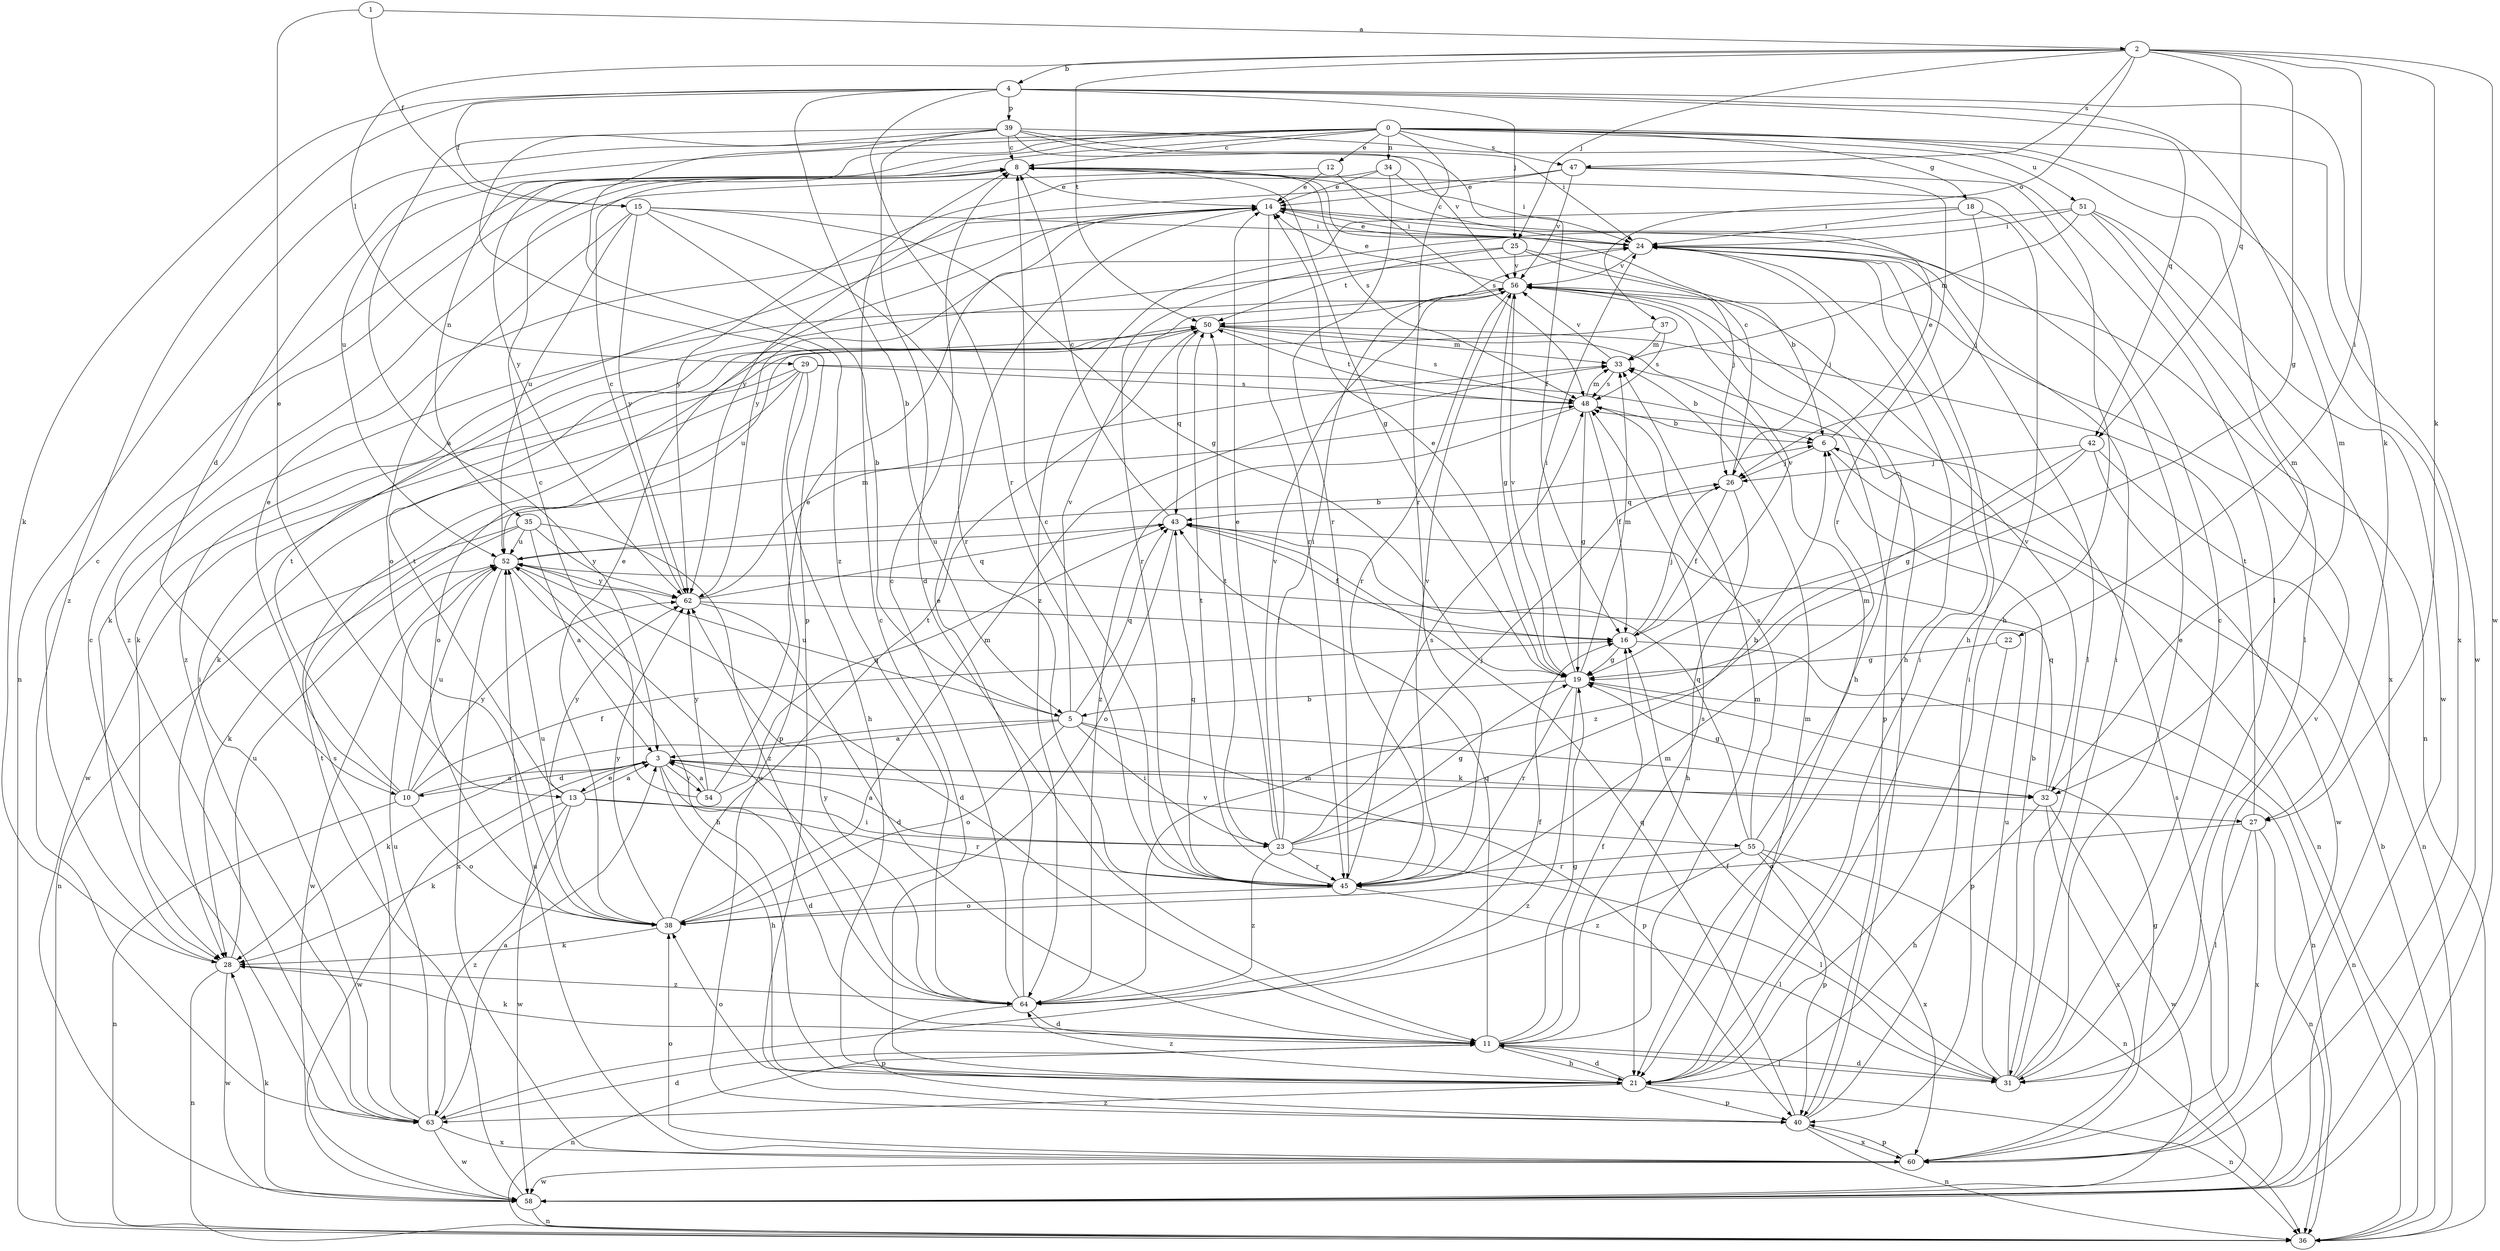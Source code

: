 strict digraph  {
0;
1;
2;
3;
4;
5;
6;
8;
10;
11;
12;
13;
14;
15;
16;
18;
19;
21;
22;
23;
24;
25;
26;
27;
28;
29;
31;
32;
33;
34;
35;
36;
37;
38;
39;
40;
42;
43;
45;
47;
48;
50;
51;
52;
54;
55;
56;
58;
60;
62;
63;
64;
0 -> 8  [label=c];
0 -> 10  [label=d];
0 -> 12  [label=e];
0 -> 18  [label=g];
0 -> 32  [label=m];
0 -> 34  [label=n];
0 -> 35  [label=n];
0 -> 36  [label=n];
0 -> 45  [label=r];
0 -> 47  [label=s];
0 -> 51  [label=u];
0 -> 52  [label=u];
0 -> 58  [label=w];
0 -> 60  [label=x];
0 -> 62  [label=y];
1 -> 2  [label=a];
1 -> 13  [label=e];
1 -> 15  [label=f];
2 -> 4  [label=b];
2 -> 19  [label=g];
2 -> 22  [label=i];
2 -> 25  [label=j];
2 -> 27  [label=k];
2 -> 29  [label=l];
2 -> 37  [label=o];
2 -> 42  [label=q];
2 -> 47  [label=s];
2 -> 50  [label=t];
2 -> 58  [label=w];
3 -> 10  [label=d];
3 -> 11  [label=d];
3 -> 13  [label=e];
3 -> 21  [label=h];
3 -> 27  [label=k];
3 -> 32  [label=m];
3 -> 54  [label=v];
3 -> 55  [label=v];
3 -> 58  [label=w];
4 -> 5  [label=b];
4 -> 15  [label=f];
4 -> 25  [label=j];
4 -> 27  [label=k];
4 -> 28  [label=k];
4 -> 32  [label=m];
4 -> 39  [label=p];
4 -> 42  [label=q];
4 -> 45  [label=r];
4 -> 63  [label=z];
5 -> 3  [label=a];
5 -> 23  [label=i];
5 -> 28  [label=k];
5 -> 32  [label=m];
5 -> 38  [label=o];
5 -> 40  [label=p];
5 -> 43  [label=q];
5 -> 52  [label=u];
5 -> 56  [label=v];
6 -> 14  [label=e];
6 -> 26  [label=j];
6 -> 36  [label=n];
8 -> 14  [label=e];
8 -> 19  [label=g];
8 -> 48  [label=s];
10 -> 3  [label=a];
10 -> 14  [label=e];
10 -> 16  [label=f];
10 -> 36  [label=n];
10 -> 38  [label=o];
10 -> 50  [label=t];
10 -> 52  [label=u];
10 -> 62  [label=y];
11 -> 16  [label=f];
11 -> 19  [label=g];
11 -> 21  [label=h];
11 -> 28  [label=k];
11 -> 31  [label=l];
11 -> 33  [label=m];
11 -> 36  [label=n];
11 -> 43  [label=q];
11 -> 48  [label=s];
12 -> 14  [label=e];
12 -> 48  [label=s];
12 -> 63  [label=z];
13 -> 3  [label=a];
13 -> 23  [label=i];
13 -> 28  [label=k];
13 -> 45  [label=r];
13 -> 50  [label=t];
13 -> 58  [label=w];
13 -> 62  [label=y];
13 -> 63  [label=z];
14 -> 24  [label=i];
14 -> 45  [label=r];
14 -> 63  [label=z];
15 -> 5  [label=b];
15 -> 19  [label=g];
15 -> 24  [label=i];
15 -> 38  [label=o];
15 -> 45  [label=r];
15 -> 52  [label=u];
15 -> 62  [label=y];
16 -> 19  [label=g];
16 -> 26  [label=j];
16 -> 36  [label=n];
16 -> 56  [label=v];
18 -> 21  [label=h];
18 -> 24  [label=i];
18 -> 26  [label=j];
18 -> 62  [label=y];
19 -> 5  [label=b];
19 -> 14  [label=e];
19 -> 24  [label=i];
19 -> 33  [label=m];
19 -> 36  [label=n];
19 -> 45  [label=r];
19 -> 56  [label=v];
19 -> 63  [label=z];
21 -> 8  [label=c];
21 -> 11  [label=d];
21 -> 24  [label=i];
21 -> 33  [label=m];
21 -> 36  [label=n];
21 -> 38  [label=o];
21 -> 40  [label=p];
21 -> 63  [label=z];
21 -> 64  [label=z];
22 -> 19  [label=g];
22 -> 40  [label=p];
23 -> 3  [label=a];
23 -> 6  [label=b];
23 -> 14  [label=e];
23 -> 19  [label=g];
23 -> 24  [label=i];
23 -> 26  [label=j];
23 -> 31  [label=l];
23 -> 45  [label=r];
23 -> 50  [label=t];
23 -> 56  [label=v];
23 -> 64  [label=z];
24 -> 8  [label=c];
24 -> 14  [label=e];
24 -> 21  [label=h];
24 -> 26  [label=j];
24 -> 31  [label=l];
24 -> 36  [label=n];
24 -> 56  [label=v];
25 -> 6  [label=b];
25 -> 26  [label=j];
25 -> 45  [label=r];
25 -> 50  [label=t];
25 -> 56  [label=v];
26 -> 8  [label=c];
26 -> 16  [label=f];
26 -> 21  [label=h];
26 -> 43  [label=q];
27 -> 31  [label=l];
27 -> 36  [label=n];
27 -> 38  [label=o];
27 -> 50  [label=t];
27 -> 60  [label=x];
28 -> 8  [label=c];
28 -> 36  [label=n];
28 -> 52  [label=u];
28 -> 58  [label=w];
28 -> 64  [label=z];
29 -> 6  [label=b];
29 -> 21  [label=h];
29 -> 28  [label=k];
29 -> 38  [label=o];
29 -> 40  [label=p];
29 -> 48  [label=s];
29 -> 58  [label=w];
31 -> 6  [label=b];
31 -> 8  [label=c];
31 -> 11  [label=d];
31 -> 14  [label=e];
31 -> 16  [label=f];
31 -> 24  [label=i];
31 -> 52  [label=u];
32 -> 19  [label=g];
32 -> 21  [label=h];
32 -> 43  [label=q];
32 -> 56  [label=v];
32 -> 58  [label=w];
32 -> 60  [label=x];
33 -> 48  [label=s];
33 -> 56  [label=v];
34 -> 14  [label=e];
34 -> 24  [label=i];
34 -> 45  [label=r];
34 -> 62  [label=y];
35 -> 3  [label=a];
35 -> 28  [label=k];
35 -> 36  [label=n];
35 -> 52  [label=u];
35 -> 62  [label=y];
35 -> 64  [label=z];
36 -> 6  [label=b];
37 -> 28  [label=k];
37 -> 33  [label=m];
37 -> 48  [label=s];
38 -> 14  [label=e];
38 -> 28  [label=k];
38 -> 33  [label=m];
38 -> 50  [label=t];
38 -> 52  [label=u];
38 -> 62  [label=y];
39 -> 3  [label=a];
39 -> 8  [label=c];
39 -> 11  [label=d];
39 -> 16  [label=f];
39 -> 24  [label=i];
39 -> 31  [label=l];
39 -> 40  [label=p];
39 -> 56  [label=v];
39 -> 64  [label=z];
40 -> 24  [label=i];
40 -> 36  [label=n];
40 -> 43  [label=q];
40 -> 56  [label=v];
40 -> 60  [label=x];
42 -> 19  [label=g];
42 -> 26  [label=j];
42 -> 36  [label=n];
42 -> 58  [label=w];
42 -> 64  [label=z];
43 -> 8  [label=c];
43 -> 16  [label=f];
43 -> 38  [label=o];
43 -> 52  [label=u];
45 -> 8  [label=c];
45 -> 31  [label=l];
45 -> 38  [label=o];
45 -> 43  [label=q];
45 -> 48  [label=s];
45 -> 50  [label=t];
45 -> 56  [label=v];
47 -> 14  [label=e];
47 -> 21  [label=h];
47 -> 45  [label=r];
47 -> 56  [label=v];
47 -> 62  [label=y];
48 -> 6  [label=b];
48 -> 16  [label=f];
48 -> 19  [label=g];
48 -> 33  [label=m];
48 -> 50  [label=t];
48 -> 64  [label=z];
50 -> 33  [label=m];
50 -> 40  [label=p];
50 -> 43  [label=q];
50 -> 48  [label=s];
50 -> 52  [label=u];
51 -> 24  [label=i];
51 -> 31  [label=l];
51 -> 33  [label=m];
51 -> 58  [label=w];
51 -> 60  [label=x];
51 -> 64  [label=z];
52 -> 6  [label=b];
52 -> 11  [label=d];
52 -> 21  [label=h];
52 -> 58  [label=w];
52 -> 60  [label=x];
52 -> 62  [label=y];
54 -> 3  [label=a];
54 -> 8  [label=c];
54 -> 14  [label=e];
54 -> 43  [label=q];
54 -> 62  [label=y];
55 -> 33  [label=m];
55 -> 36  [label=n];
55 -> 40  [label=p];
55 -> 43  [label=q];
55 -> 45  [label=r];
55 -> 48  [label=s];
55 -> 60  [label=x];
55 -> 64  [label=z];
56 -> 14  [label=e];
56 -> 19  [label=g];
56 -> 21  [label=h];
56 -> 28  [label=k];
56 -> 45  [label=r];
56 -> 50  [label=t];
58 -> 28  [label=k];
58 -> 36  [label=n];
58 -> 48  [label=s];
58 -> 50  [label=t];
60 -> 19  [label=g];
60 -> 38  [label=o];
60 -> 40  [label=p];
60 -> 52  [label=u];
60 -> 56  [label=v];
60 -> 58  [label=w];
62 -> 8  [label=c];
62 -> 11  [label=d];
62 -> 16  [label=f];
62 -> 33  [label=m];
62 -> 43  [label=q];
63 -> 3  [label=a];
63 -> 8  [label=c];
63 -> 11  [label=d];
63 -> 24  [label=i];
63 -> 48  [label=s];
63 -> 52  [label=u];
63 -> 58  [label=w];
63 -> 60  [label=x];
64 -> 8  [label=c];
64 -> 11  [label=d];
64 -> 14  [label=e];
64 -> 16  [label=f];
64 -> 40  [label=p];
64 -> 52  [label=u];
64 -> 62  [label=y];
}
